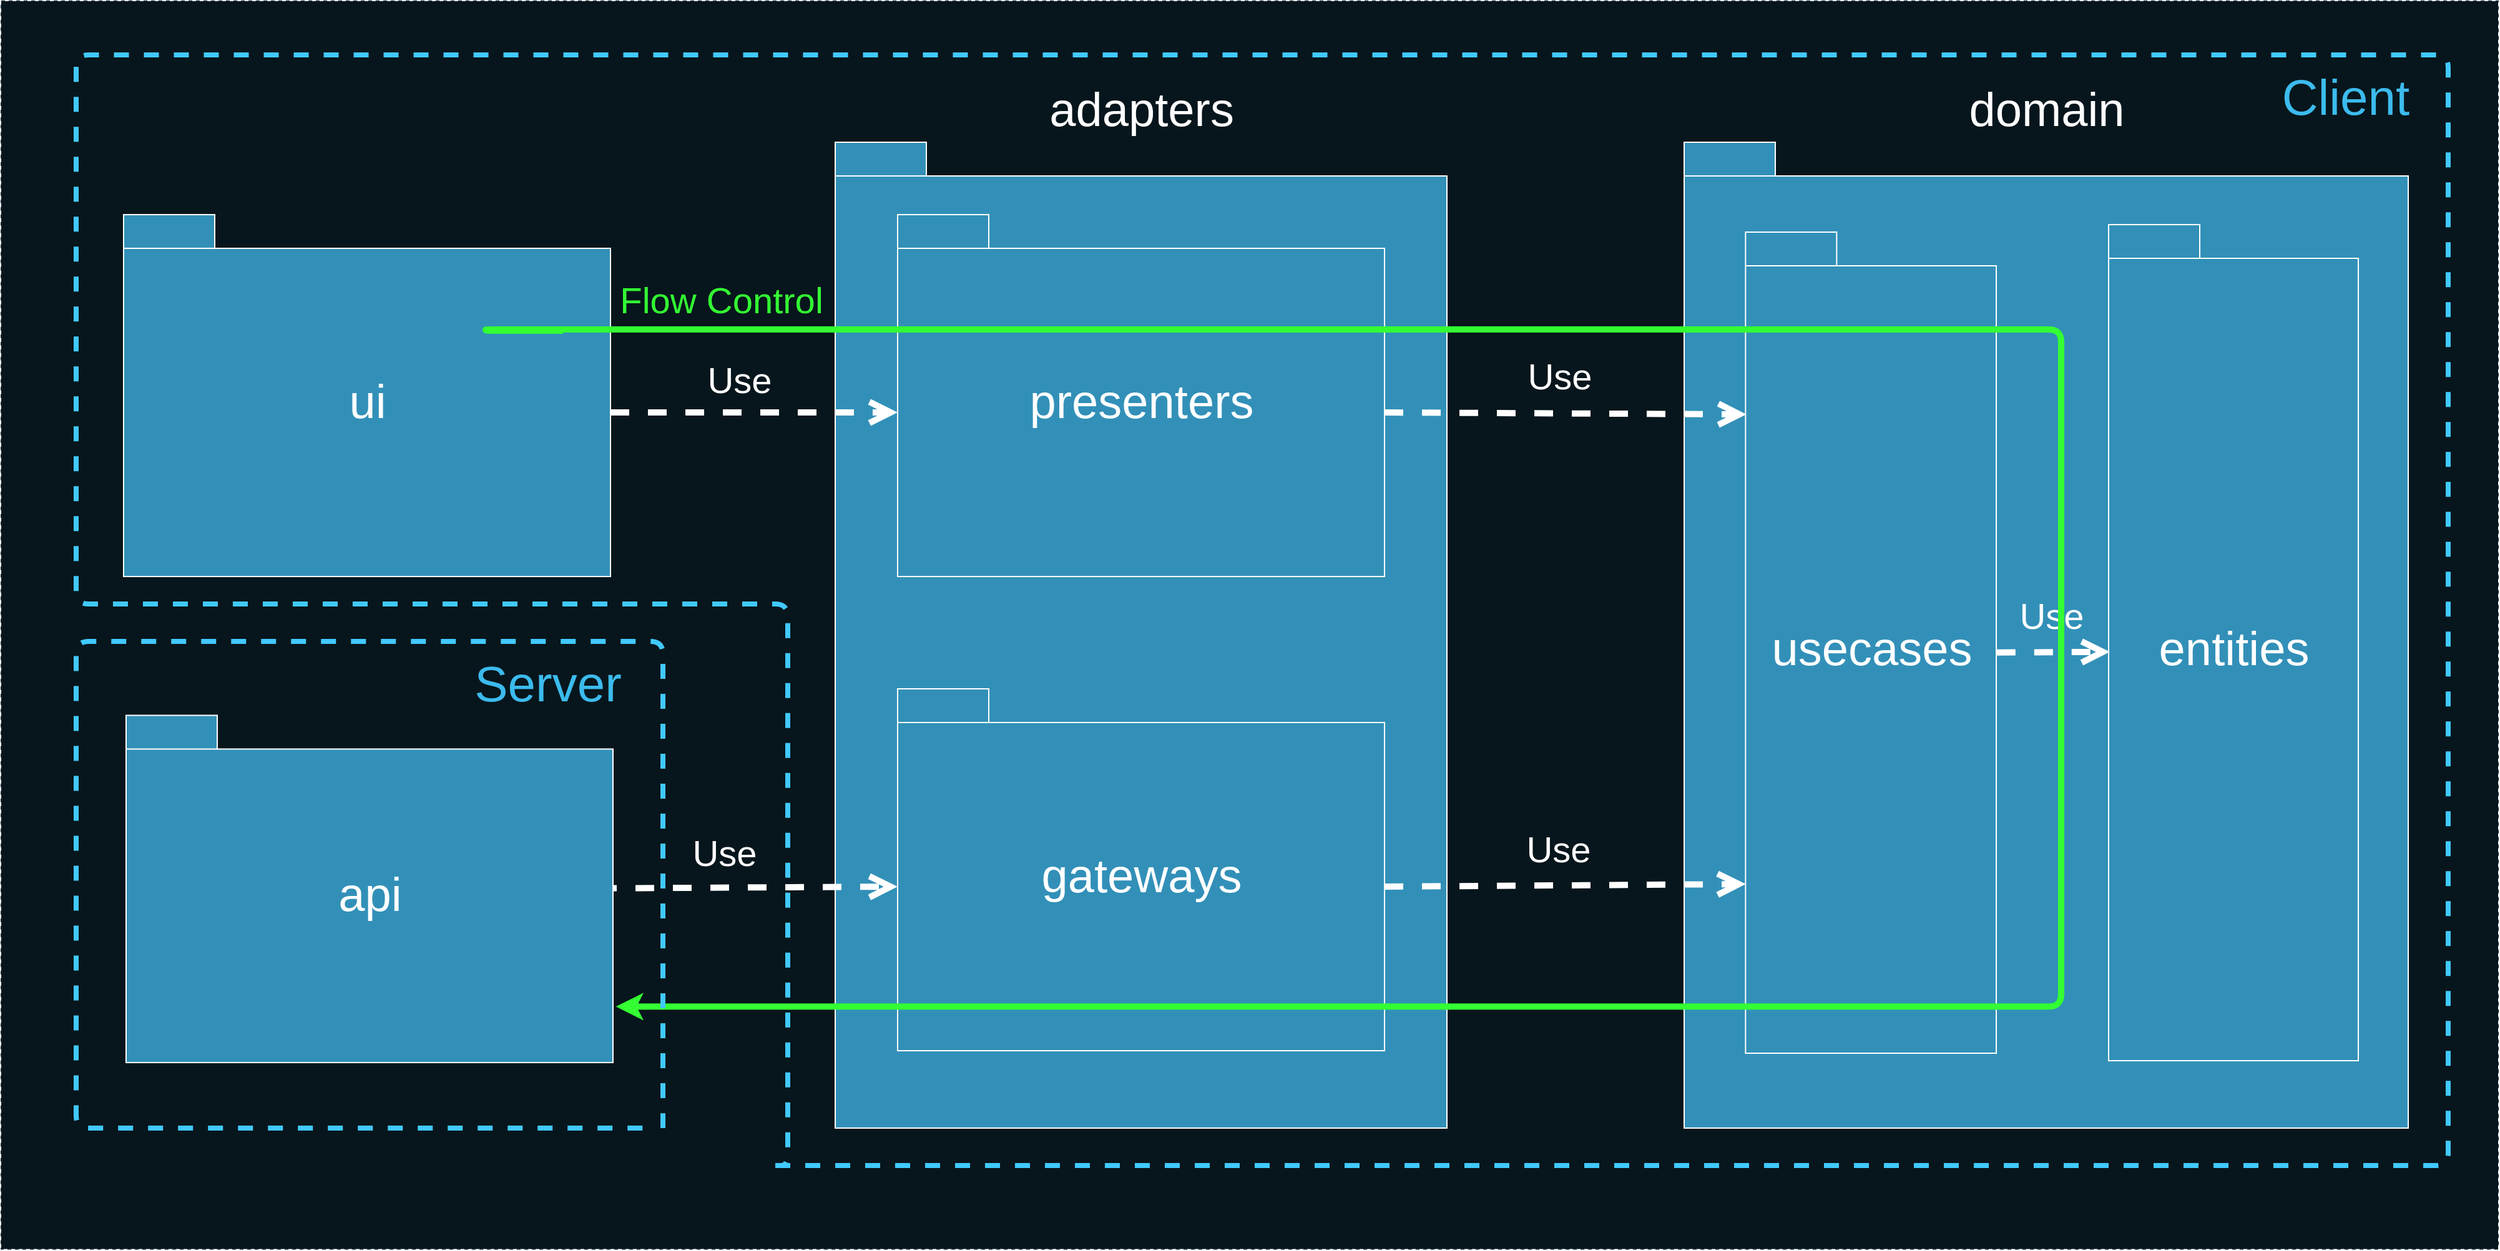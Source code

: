 <mxfile version="13.0.3" type="device"><diagram name="Page-1" id="b5b7bab2-c9e2-2cf4-8b2a-24fd1a2a6d21"><mxGraphModel dx="4512" dy="2343" grid="1" gridSize="10" guides="1" tooltips="1" connect="1" arrows="1" fold="1" page="1" pageScale="1" pageWidth="827" pageHeight="1169" background="#ffffff" math="0" shadow="0"><root><mxCell id="0"/><mxCell id="1" parent="0"/><mxCell id="crDRbli0xWPwZ9U8P9Jx-28" value="" style="rounded=0;whiteSpace=wrap;html=1;fillColor=#07161C;fontSize=30;fontColor=#FFFFFF;strokeColor=#0C242E;dashed=1;" parent="1" vertex="1"><mxGeometry x="-2440" y="-503.12" width="2000" height="1000" as="geometry"/></mxCell><mxCell id="8zyGy8VB9TQblWdyx7Q0-1" value="&lt;font color=&quot;#ffffff&quot; style=&quot;font-size: 38px&quot;&gt;ui&lt;/font&gt;" style="shape=folder;fontStyle=0;spacingTop=10;tabWidth=73;tabHeight=27;tabPosition=left;html=1;strokeColor=#FFFFFF;fillColor=#3290B8;" parent="1" vertex="1"><mxGeometry x="-2342" y="-332" width="390" height="290" as="geometry"/></mxCell><mxCell id="8zyGy8VB9TQblWdyx7Q0-6" value="" style="group" parent="1" vertex="1" connectable="0"><mxGeometry x="-1772" y="-390" width="490" height="790" as="geometry"/></mxCell><mxCell id="8zyGy8VB9TQblWdyx7Q0-3" value="&lt;font color=&quot;#ffffff&quot; style=&quot;font-size: 38px&quot;&gt;adapters&lt;/font&gt;" style="shape=folder;fontStyle=0;spacingTop=10;tabWidth=73;tabHeight=27;tabPosition=left;html=1;strokeColor=#FFFFFF;fillColor=#3290B8;labelPosition=center;verticalLabelPosition=top;align=center;verticalAlign=bottom;" parent="8zyGy8VB9TQblWdyx7Q0-6" vertex="1"><mxGeometry width="490" height="790" as="geometry"/></mxCell><mxCell id="8zyGy8VB9TQblWdyx7Q0-4" value="&lt;font color=&quot;#ffffff&quot; style=&quot;font-size: 38px&quot;&gt;presenters&lt;/font&gt;" style="shape=folder;fontStyle=0;spacingTop=10;tabWidth=73;tabHeight=27;tabPosition=left;html=1;strokeColor=#FFFFFF;fillColor=#3290B8;" parent="8zyGy8VB9TQblWdyx7Q0-6" vertex="1"><mxGeometry x="50" y="58" width="390" height="290" as="geometry"/></mxCell><mxCell id="8zyGy8VB9TQblWdyx7Q0-5" value="&lt;font color=&quot;#ffffff&quot; style=&quot;font-size: 38px&quot;&gt;gateways&lt;/font&gt;" style="shape=folder;fontStyle=0;spacingTop=10;tabWidth=73;tabHeight=27;tabPosition=left;html=1;strokeColor=#FFFFFF;fillColor=#3290B8;" parent="8zyGy8VB9TQblWdyx7Q0-6" vertex="1"><mxGeometry x="50" y="438" width="390" height="290" as="geometry"/></mxCell><mxCell id="8zyGy8VB9TQblWdyx7Q0-7" value="" style="group" parent="1" vertex="1" connectable="0"><mxGeometry x="-1092" y="-390" width="580" height="790" as="geometry"/></mxCell><mxCell id="8zyGy8VB9TQblWdyx7Q0-8" value="&lt;font color=&quot;#ffffff&quot; style=&quot;font-size: 38px&quot;&gt;domain&lt;/font&gt;" style="shape=folder;fontStyle=0;spacingTop=10;tabWidth=73;tabHeight=27;tabPosition=left;html=1;strokeColor=#FFFFFF;fillColor=#3290B8;labelPosition=center;verticalLabelPosition=top;align=center;verticalAlign=bottom;" parent="8zyGy8VB9TQblWdyx7Q0-7" vertex="1"><mxGeometry width="580" height="790" as="geometry"/></mxCell><mxCell id="8zyGy8VB9TQblWdyx7Q0-9" value="&lt;font color=&quot;#ffffff&quot; style=&quot;font-size: 38px&quot;&gt;entities&lt;/font&gt;" style="shape=folder;fontStyle=0;spacingTop=10;tabWidth=73;tabHeight=27;tabPosition=left;html=1;strokeColor=#FFFFFF;fillColor=#3290B8;" parent="8zyGy8VB9TQblWdyx7Q0-7" vertex="1"><mxGeometry x="340" y="66" width="200" height="670" as="geometry"/></mxCell><mxCell id="8zyGy8VB9TQblWdyx7Q0-10" value="&lt;font color=&quot;#ffffff&quot; style=&quot;font-size: 38px&quot;&gt;usecases&lt;/font&gt;" style="shape=folder;fontStyle=0;spacingTop=10;tabWidth=73;tabHeight=27;tabPosition=left;html=1;strokeColor=#FFFFFF;fillColor=#3290B8;" parent="8zyGy8VB9TQblWdyx7Q0-7" vertex="1"><mxGeometry x="49.18" y="72" width="200.82" height="658" as="geometry"/></mxCell><mxCell id="Kx-3dKK-hotvrWgz_kEH-5" value="Use" style="endArrow=open;endSize=12;dashed=1;html=1;strokeColor=#FFFFFF;strokeWidth=5;fontSize=29;fontColor=#FFFFFF;labelBackgroundColor=none;exitX=1.002;exitY=0.512;exitDx=0;exitDy=0;exitPerimeter=0;entryX=0.005;entryY=0.511;entryDx=0;entryDy=0;entryPerimeter=0;" parent="8zyGy8VB9TQblWdyx7Q0-7" source="8zyGy8VB9TQblWdyx7Q0-10" target="8zyGy8VB9TQblWdyx7Q0-9" edge="1"><mxGeometry x="-0.039" y="29" width="160" relative="1" as="geometry"><mxPoint x="-230.0" y="606.5" as="sourcePoint"/><mxPoint x="59.381" y="604.452" as="targetPoint"/><mxPoint as="offset"/></mxGeometry></mxCell><mxCell id="Kx-3dKK-hotvrWgz_kEH-1" value="Use" style="endArrow=open;endSize=12;dashed=1;html=1;strokeColor=#FFFFFF;strokeWidth=5;fontSize=29;fontColor=#FFFFFF;entryX=0;entryY=0;entryDx=0;entryDy=158.5;entryPerimeter=0;exitX=0;exitY=0;exitDx=390;exitDy=158.5;exitPerimeter=0;labelBackgroundColor=none;" parent="1" source="8zyGy8VB9TQblWdyx7Q0-1" target="8zyGy8VB9TQblWdyx7Q0-4" edge="1"><mxGeometry x="-0.113" y="26" width="160" relative="1" as="geometry"><mxPoint x="-2202" y="30" as="sourcePoint"/><mxPoint x="-2042" y="30" as="targetPoint"/><mxPoint x="1" as="offset"/></mxGeometry></mxCell><mxCell id="Kx-3dKK-hotvrWgz_kEH-3" value="Use" style="endArrow=open;endSize=12;dashed=1;html=1;strokeColor=#FFFFFF;strokeWidth=5;fontSize=29;fontColor=#FFFFFF;entryX=0.004;entryY=0.222;entryDx=0;entryDy=0;entryPerimeter=0;exitX=0;exitY=0;exitDx=390;exitDy=158.5;exitPerimeter=0;labelBackgroundColor=none;" parent="1" source="8zyGy8VB9TQblWdyx7Q0-4" target="8zyGy8VB9TQblWdyx7Q0-10" edge="1"><mxGeometry x="-0.039" y="29" width="160" relative="1" as="geometry"><mxPoint x="-1932" y="-153.5" as="sourcePoint"/><mxPoint x="-1702" y="-153.5" as="targetPoint"/><mxPoint as="offset"/></mxGeometry></mxCell><mxCell id="Kx-3dKK-hotvrWgz_kEH-4" value="Use" style="endArrow=open;endSize=12;dashed=1;html=1;strokeColor=#FFFFFF;strokeWidth=5;fontSize=29;fontColor=#FFFFFF;entryX=0.001;entryY=0.794;entryDx=0;entryDy=0;entryPerimeter=0;exitX=0;exitY=0;exitDx=390;exitDy=158.5;exitPerimeter=0;labelBackgroundColor=none;" parent="1" source="8zyGy8VB9TQblWdyx7Q0-5" target="8zyGy8VB9TQblWdyx7Q0-10" edge="1"><mxGeometry x="-0.039" y="29" width="160" relative="1" as="geometry"><mxPoint x="-1322.0" y="-163.5" as="sourcePoint"/><mxPoint x="-1032.017" y="-161.924" as="targetPoint"/><mxPoint as="offset"/></mxGeometry></mxCell><mxCell id="Kx-3dKK-hotvrWgz_kEH-7" value="Flow Control" style="text;html=1;strokeColor=none;fillColor=none;align=center;verticalAlign=middle;whiteSpace=wrap;rounded=0;fontSize=29;fontColor=#33FF33;" parent="1" vertex="1"><mxGeometry x="-1948" y="-273" width="170" height="20" as="geometry"/></mxCell><mxCell id="Kx-3dKK-hotvrWgz_kEH-6" value="" style="edgeStyle=segmentEdgeStyle;endArrow=classic;html=1;labelBackgroundColor=none;strokeColor=#33FF33;strokeWidth=5;fontSize=29;fontColor=#FFFFFF;entryX=1.006;entryY=0.839;entryDx=0;entryDy=0;entryPerimeter=0;" parent="1" target="XsK16Ht93K7RPc4nESck-3" edge="1"><mxGeometry width="50" height="50" relative="1" as="geometry"><mxPoint x="-1990" y="-239" as="sourcePoint"/><mxPoint x="-1927" y="270" as="targetPoint"/><Array as="points"><mxPoint x="-2052" y="-239"/><mxPoint x="-790" y="-240"/><mxPoint x="-790" y="278"/></Array></mxGeometry></mxCell><mxCell id="Kx-3dKK-hotvrWgz_kEH-2" value="Use" style="endArrow=open;endSize=12;dashed=1;html=1;strokeColor=#FFFFFF;strokeWidth=5;fontSize=29;fontColor=#FFFFFF;entryX=0;entryY=0;entryDx=0;entryDy=158.5;entryPerimeter=0;exitX=0;exitY=0;exitDx=318;exitDy=139;labelBackgroundColor=none;exitPerimeter=0;" parent="1" source="XsK16Ht93K7RPc4nESck-3" target="8zyGy8VB9TQblWdyx7Q0-5" edge="1"><mxGeometry x="0.081" y="27" width="160" relative="1" as="geometry"><mxPoint x="-1952" y="207.5" as="sourcePoint"/><mxPoint x="-1712" y="-163.5" as="targetPoint"/><mxPoint x="-1" as="offset"/></mxGeometry></mxCell><mxCell id="-ZK9tRyUhyqEi0kS3ceq-2" value="" style="group" parent="1" vertex="1" connectable="0"><mxGeometry x="-2390" y="-460" width="1934" height="890" as="geometry"/></mxCell><mxCell id="-ZK9tRyUhyqEi0kS3ceq-12" value="" style="group" parent="-ZK9tRyUhyqEi0kS3ceq-2" vertex="1" connectable="0"><mxGeometry x="10" width="1924" height="890" as="geometry"/></mxCell><mxCell id="-ZK9tRyUhyqEi0kS3ceq-3" value="" style="edgeStyle=segmentEdgeStyle;endArrow=none;html=1;strokeColor=#41C9FF;strokeWidth=4;endFill=0;dashed=1;" parent="-ZK9tRyUhyqEi0kS3ceq-12" edge="1"><mxGeometry width="50" height="50" relative="1" as="geometry"><mxPoint x="560" y="890" as="sourcePoint"/><mxPoint x="560" y="890" as="targetPoint"/><Array as="points"><mxPoint x="1900" y="890"/><mxPoint x="1900"/><mxPoint/><mxPoint y="440"/><mxPoint x="570" y="440"/><mxPoint x="570" y="890"/></Array></mxGeometry></mxCell><mxCell id="-ZK9tRyUhyqEi0kS3ceq-4" value="Client" style="text;html=1;strokeColor=none;fillColor=none;align=center;verticalAlign=middle;whiteSpace=wrap;rounded=0;fontColor=#3CBBED;fontSize=40;" parent="-ZK9tRyUhyqEi0kS3ceq-12" vertex="1"><mxGeometry x="1712" y="3" width="212" height="60" as="geometry"/></mxCell><mxCell id="-ZK9tRyUhyqEi0kS3ceq-11" value="" style="group" parent="1" vertex="1" connectable="0"><mxGeometry x="-2380" y="10" width="484" height="390" as="geometry"/></mxCell><mxCell id="XsK16Ht93K7RPc4nESck-3" value="&lt;font color=&quot;#ffffff&quot; style=&quot;font-size: 38px;&quot;&gt;api&lt;/font&gt;" style="shape=folder;fontStyle=0;spacingTop=10;tabWidth=73;tabHeight=27;tabPosition=left;html=1;strokeColor=#FFFFFF;fillColor=#3290B8;" parent="-ZK9tRyUhyqEi0kS3ceq-11" vertex="1"><mxGeometry x="40" y="59.207" width="390" height="278.232" as="geometry"/></mxCell><mxCell id="-ZK9tRyUhyqEi0kS3ceq-10" value="" style="group" parent="-ZK9tRyUhyqEi0kS3ceq-11" vertex="1" connectable="0"><mxGeometry width="484" height="390" as="geometry"/></mxCell><mxCell id="-ZK9tRyUhyqEi0kS3ceq-7" value="" style="edgeStyle=segmentEdgeStyle;endArrow=none;html=1;strokeColor=#41C9FF;strokeWidth=4;endFill=0;dashed=1;" parent="-ZK9tRyUhyqEi0kS3ceq-10" edge="1"><mxGeometry width="50" height="50" relative="1" as="geometry"><mxPoint x="470" y="390" as="sourcePoint"/><mxPoint x="460" y="390" as="targetPoint"/><Array as="points"><mxPoint x="470" y="381"/><mxPoint x="470"/><mxPoint/><mxPoint y="390"/></Array></mxGeometry></mxCell><mxCell id="-ZK9tRyUhyqEi0kS3ceq-5" value="Server" style="text;html=1;strokeColor=none;fillColor=none;align=center;verticalAlign=middle;whiteSpace=wrap;rounded=0;fontColor=#3CBBED;fontSize=40;" parent="-ZK9tRyUhyqEi0kS3ceq-10" vertex="1"><mxGeometry x="272" y="4.28" width="212" height="57.073" as="geometry"/></mxCell></root></mxGraphModel></diagram></mxfile>
